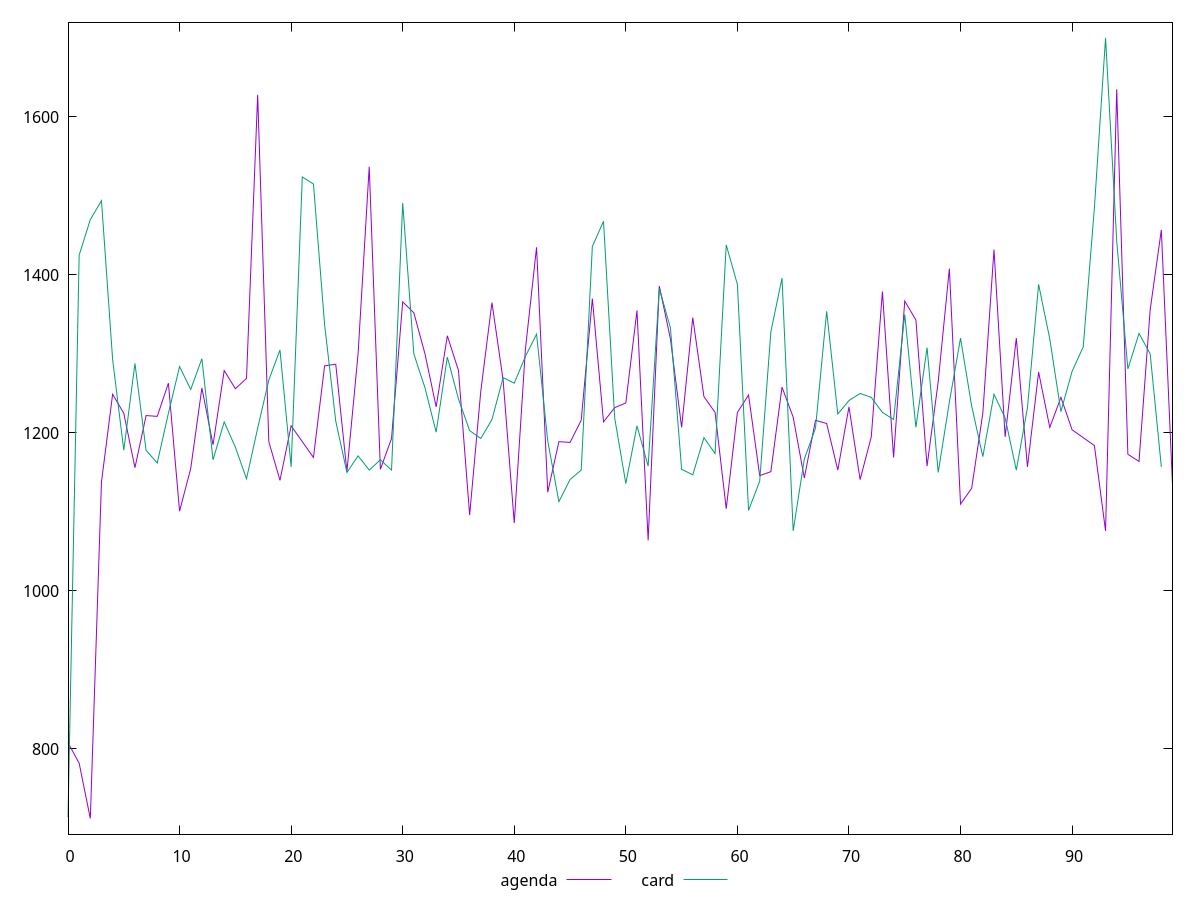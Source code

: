 reset

$agenda <<EOF
0 808
1 782
2 712
3 1138
4 1249
5 1225
6 1156
7 1222
8 1221
9 1263
10 1101
11 1155
12 1257
13 1185
14 1279
15 1256
16 1269
17 1628
18 1189
19 1140
20 1209
21 1189
22 1169
23 1285
24 1287
25 1151
26 1300
27 1537
28 1154
29 1193
30 1366
31 1352
32 1300
33 1233
34 1323
35 1279
36 1096
37 1253
38 1365
39 1267
40 1086
41 1306
42 1435
43 1125
44 1189
45 1188
46 1216
47 1370
48 1214
49 1232
50 1238
51 1355
52 1064
53 1386
54 1319
55 1207
56 1346
57 1246
58 1226
59 1104
60 1226
61 1248
62 1146
63 1151
64 1258
65 1220
66 1143
67 1216
68 1212
69 1153
70 1233
71 1141
72 1195
73 1379
74 1169
75 1367
76 1343
77 1158
78 1265
79 1408
80 1110
81 1130
82 1225
83 1432
84 1195
85 1320
86 1157
87 1277
88 1207
89 1245
90 1204
91 1194
92 1184
93 1076
94 1635
95 1173
96 1164
97 1356
98 1457
99 1134
EOF

$card <<EOF
0 714
1 1425
2 1470
3 1494
4 1293
5 1178
6 1288
7 1178
8 1162
9 1225
10 1284
11 1255
12 1294
13 1166
14 1214
15 1182
16 1142
17 1206
18 1267
19 1305
20 1157
21 1524
22 1515
23 1337
24 1215
25 1150
26 1171
27 1153
28 1166
29 1153
30 1491
31 1300
32 1257
33 1201
34 1296
35 1243
36 1203
37 1193
38 1217
39 1270
40 1263
41 1297
42 1325
43 1190
44 1113
45 1141
46 1153
47 1436
48 1468
49 1219
50 1136
51 1209
52 1158
53 1383
54 1333
55 1154
56 1147
57 1194
58 1174
59 1438
60 1388
61 1102
62 1139
63 1328
64 1396
65 1076
66 1167
67 1206
68 1354
69 1224
70 1241
71 1250
72 1245
73 1226
74 1217
75 1350
76 1207
77 1308
78 1150
79 1239
80 1320
81 1234
82 1170
83 1249
84 1219
85 1153
86 1232
87 1388
88 1319
89 1227
90 1278
91 1309
92 1485
93 1700
94 1443
95 1281
96 1326
97 1300
98 1157
EOF

set key outside below
set xrange [0:99]
set yrange [692.24:1719.76]
set trange [692.24:1719.76]
set terminal svg size 640, 520 enhanced background rgb 'white'
set output "reports/report_00027_2021-02-24T12-40-31.850Z/uses-rel-preload/comparison/line/1_vs_2.svg"

plot $agenda title "agenda" with line, \
     $card title "card" with line

reset
